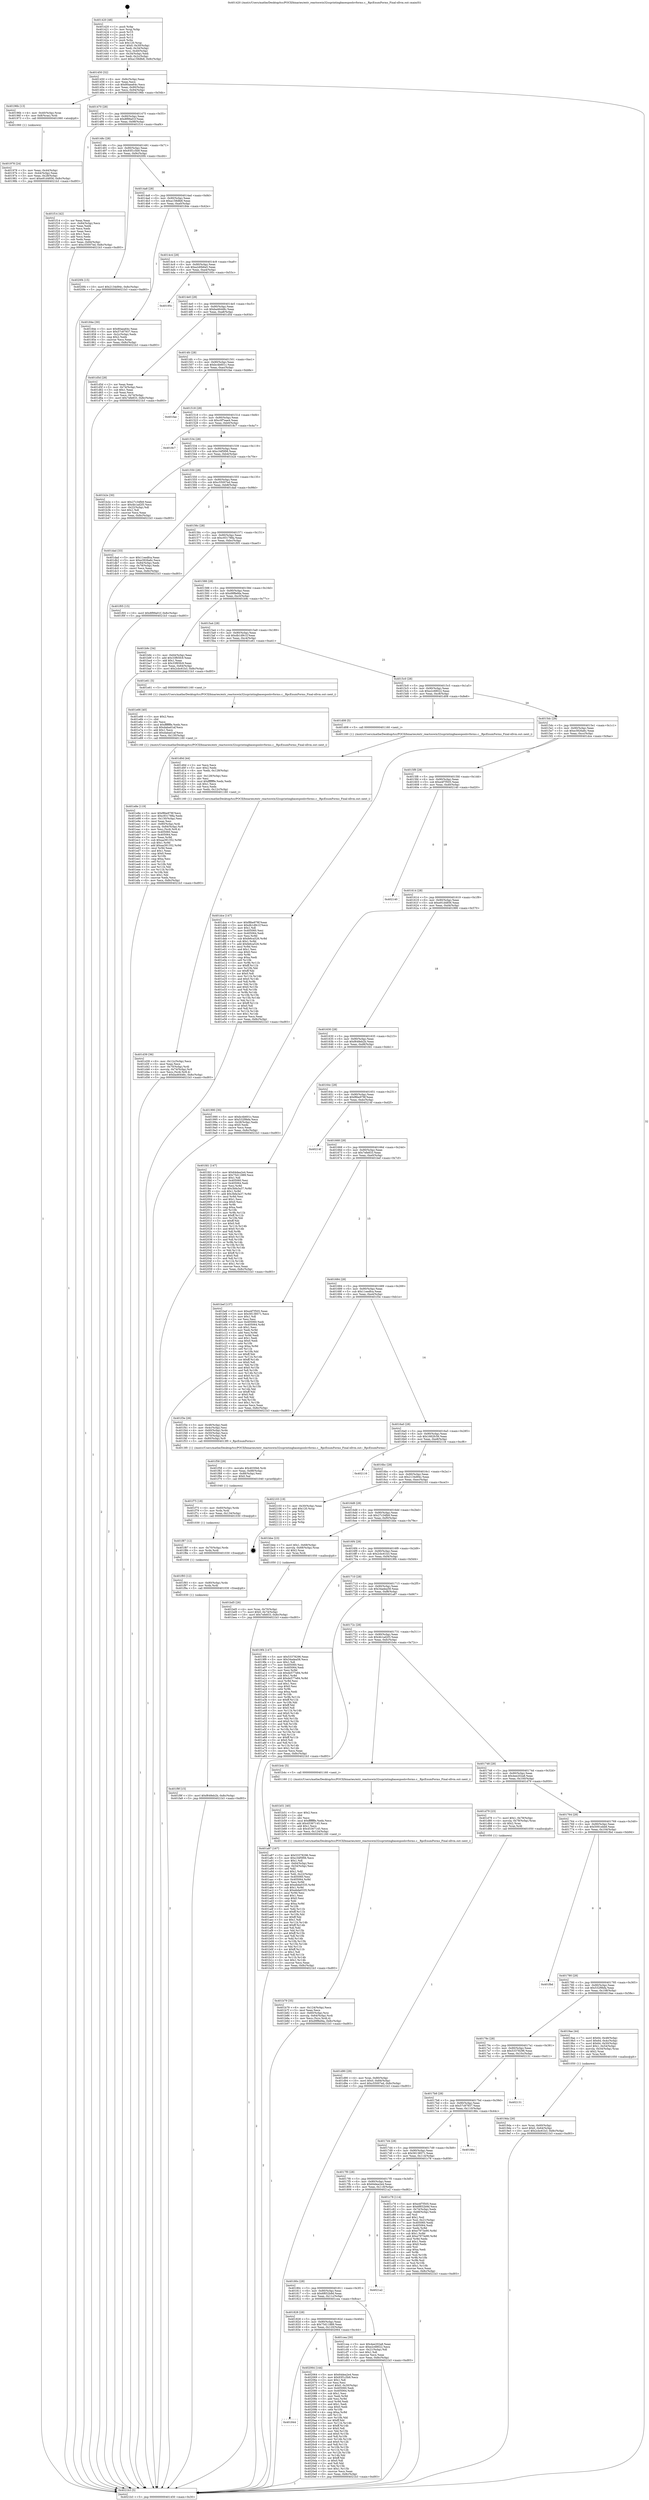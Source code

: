 digraph "0x401420" {
  label = "0x401420 (/mnt/c/Users/mathe/Desktop/tcc/POCII/binaries/extr_reactoswin32ssprintingbasespoolsvforms.c__RpcEnumForms_Final-ollvm.out::main(0))"
  labelloc = "t"
  node[shape=record]

  Entry [label="",width=0.3,height=0.3,shape=circle,fillcolor=black,style=filled]
  "0x401450" [label="{
     0x401450 [32]\l
     | [instrs]\l
     &nbsp;&nbsp;0x401450 \<+6\>: mov -0x8c(%rbp),%eax\l
     &nbsp;&nbsp;0x401456 \<+2\>: mov %eax,%ecx\l
     &nbsp;&nbsp;0x401458 \<+6\>: sub $0x80aea64c,%ecx\l
     &nbsp;&nbsp;0x40145e \<+6\>: mov %eax,-0x90(%rbp)\l
     &nbsp;&nbsp;0x401464 \<+6\>: mov %ecx,-0x94(%rbp)\l
     &nbsp;&nbsp;0x40146a \<+6\>: je 000000000040196b \<main+0x54b\>\l
  }"]
  "0x40196b" [label="{
     0x40196b [13]\l
     | [instrs]\l
     &nbsp;&nbsp;0x40196b \<+4\>: mov -0x40(%rbp),%rax\l
     &nbsp;&nbsp;0x40196f \<+4\>: mov 0x8(%rax),%rdi\l
     &nbsp;&nbsp;0x401973 \<+5\>: call 0000000000401060 \<atoi@plt\>\l
     | [calls]\l
     &nbsp;&nbsp;0x401060 \{1\} (unknown)\l
  }"]
  "0x401470" [label="{
     0x401470 [28]\l
     | [instrs]\l
     &nbsp;&nbsp;0x401470 \<+5\>: jmp 0000000000401475 \<main+0x55\>\l
     &nbsp;&nbsp;0x401475 \<+6\>: mov -0x90(%rbp),%eax\l
     &nbsp;&nbsp;0x40147b \<+5\>: sub $0x8f99a01f,%eax\l
     &nbsp;&nbsp;0x401480 \<+6\>: mov %eax,-0x98(%rbp)\l
     &nbsp;&nbsp;0x401486 \<+6\>: je 0000000000401f14 \<main+0xaf4\>\l
  }"]
  Exit [label="",width=0.3,height=0.3,shape=circle,fillcolor=black,style=filled,peripheries=2]
  "0x401f14" [label="{
     0x401f14 [42]\l
     | [instrs]\l
     &nbsp;&nbsp;0x401f14 \<+2\>: xor %eax,%eax\l
     &nbsp;&nbsp;0x401f16 \<+6\>: mov -0x84(%rbp),%ecx\l
     &nbsp;&nbsp;0x401f1c \<+2\>: mov %eax,%edx\l
     &nbsp;&nbsp;0x401f1e \<+2\>: sub %ecx,%edx\l
     &nbsp;&nbsp;0x401f20 \<+2\>: mov %eax,%ecx\l
     &nbsp;&nbsp;0x401f22 \<+3\>: sub $0x1,%ecx\l
     &nbsp;&nbsp;0x401f25 \<+2\>: add %ecx,%edx\l
     &nbsp;&nbsp;0x401f27 \<+2\>: sub %edx,%eax\l
     &nbsp;&nbsp;0x401f29 \<+6\>: mov %eax,-0x84(%rbp)\l
     &nbsp;&nbsp;0x401f2f \<+10\>: movl $0xc55007ed,-0x8c(%rbp)\l
     &nbsp;&nbsp;0x401f39 \<+5\>: jmp 00000000004021b3 \<main+0xd93\>\l
  }"]
  "0x40148c" [label="{
     0x40148c [28]\l
     | [instrs]\l
     &nbsp;&nbsp;0x40148c \<+5\>: jmp 0000000000401491 \<main+0x71\>\l
     &nbsp;&nbsp;0x401491 \<+6\>: mov -0x90(%rbp),%eax\l
     &nbsp;&nbsp;0x401497 \<+5\>: sub $0x93f1c5b9,%eax\l
     &nbsp;&nbsp;0x40149c \<+6\>: mov %eax,-0x9c(%rbp)\l
     &nbsp;&nbsp;0x4014a2 \<+6\>: je 00000000004020f4 \<main+0xcd4\>\l
  }"]
  "0x401844" [label="{
     0x401844\l
  }", style=dashed]
  "0x4020f4" [label="{
     0x4020f4 [15]\l
     | [instrs]\l
     &nbsp;&nbsp;0x4020f4 \<+10\>: movl $0x2134d94c,-0x8c(%rbp)\l
     &nbsp;&nbsp;0x4020fe \<+5\>: jmp 00000000004021b3 \<main+0xd93\>\l
  }"]
  "0x4014a8" [label="{
     0x4014a8 [28]\l
     | [instrs]\l
     &nbsp;&nbsp;0x4014a8 \<+5\>: jmp 00000000004014ad \<main+0x8d\>\l
     &nbsp;&nbsp;0x4014ad \<+6\>: mov -0x90(%rbp),%eax\l
     &nbsp;&nbsp;0x4014b3 \<+5\>: sub $0xa158dfe8,%eax\l
     &nbsp;&nbsp;0x4014b8 \<+6\>: mov %eax,-0xa0(%rbp)\l
     &nbsp;&nbsp;0x4014be \<+6\>: je 000000000040184e \<main+0x42e\>\l
  }"]
  "0x402064" [label="{
     0x402064 [144]\l
     | [instrs]\l
     &nbsp;&nbsp;0x402064 \<+5\>: mov $0x64dea2e4,%eax\l
     &nbsp;&nbsp;0x402069 \<+5\>: mov $0x93f1c5b9,%ecx\l
     &nbsp;&nbsp;0x40206e \<+2\>: mov $0x1,%dl\l
     &nbsp;&nbsp;0x402070 \<+2\>: xor %esi,%esi\l
     &nbsp;&nbsp;0x402072 \<+7\>: movl $0x0,-0x30(%rbp)\l
     &nbsp;&nbsp;0x402079 \<+7\>: mov 0x405060,%edi\l
     &nbsp;&nbsp;0x402080 \<+8\>: mov 0x405064,%r8d\l
     &nbsp;&nbsp;0x402088 \<+3\>: sub $0x1,%esi\l
     &nbsp;&nbsp;0x40208b \<+3\>: mov %edi,%r9d\l
     &nbsp;&nbsp;0x40208e \<+3\>: add %esi,%r9d\l
     &nbsp;&nbsp;0x402091 \<+4\>: imul %r9d,%edi\l
     &nbsp;&nbsp;0x402095 \<+3\>: and $0x1,%edi\l
     &nbsp;&nbsp;0x402098 \<+3\>: cmp $0x0,%edi\l
     &nbsp;&nbsp;0x40209b \<+4\>: sete %r10b\l
     &nbsp;&nbsp;0x40209f \<+4\>: cmp $0xa,%r8d\l
     &nbsp;&nbsp;0x4020a3 \<+4\>: setl %r11b\l
     &nbsp;&nbsp;0x4020a7 \<+3\>: mov %r10b,%bl\l
     &nbsp;&nbsp;0x4020aa \<+3\>: xor $0xff,%bl\l
     &nbsp;&nbsp;0x4020ad \<+3\>: mov %r11b,%r14b\l
     &nbsp;&nbsp;0x4020b0 \<+4\>: xor $0xff,%r14b\l
     &nbsp;&nbsp;0x4020b4 \<+3\>: xor $0x0,%dl\l
     &nbsp;&nbsp;0x4020b7 \<+3\>: mov %bl,%r15b\l
     &nbsp;&nbsp;0x4020ba \<+4\>: and $0x0,%r15b\l
     &nbsp;&nbsp;0x4020be \<+3\>: and %dl,%r10b\l
     &nbsp;&nbsp;0x4020c1 \<+3\>: mov %r14b,%r12b\l
     &nbsp;&nbsp;0x4020c4 \<+4\>: and $0x0,%r12b\l
     &nbsp;&nbsp;0x4020c8 \<+3\>: and %dl,%r11b\l
     &nbsp;&nbsp;0x4020cb \<+3\>: or %r10b,%r15b\l
     &nbsp;&nbsp;0x4020ce \<+3\>: or %r11b,%r12b\l
     &nbsp;&nbsp;0x4020d1 \<+3\>: xor %r12b,%r15b\l
     &nbsp;&nbsp;0x4020d4 \<+3\>: or %r14b,%bl\l
     &nbsp;&nbsp;0x4020d7 \<+3\>: xor $0xff,%bl\l
     &nbsp;&nbsp;0x4020da \<+3\>: or $0x0,%dl\l
     &nbsp;&nbsp;0x4020dd \<+2\>: and %dl,%bl\l
     &nbsp;&nbsp;0x4020df \<+3\>: or %bl,%r15b\l
     &nbsp;&nbsp;0x4020e2 \<+4\>: test $0x1,%r15b\l
     &nbsp;&nbsp;0x4020e6 \<+3\>: cmovne %ecx,%eax\l
     &nbsp;&nbsp;0x4020e9 \<+6\>: mov %eax,-0x8c(%rbp)\l
     &nbsp;&nbsp;0x4020ef \<+5\>: jmp 00000000004021b3 \<main+0xd93\>\l
  }"]
  "0x40184e" [label="{
     0x40184e [30]\l
     | [instrs]\l
     &nbsp;&nbsp;0x40184e \<+5\>: mov $0x80aea64c,%eax\l
     &nbsp;&nbsp;0x401853 \<+5\>: mov $0x57c87937,%ecx\l
     &nbsp;&nbsp;0x401858 \<+3\>: mov -0x2c(%rbp),%edx\l
     &nbsp;&nbsp;0x40185b \<+3\>: cmp $0x2,%edx\l
     &nbsp;&nbsp;0x40185e \<+3\>: cmovne %ecx,%eax\l
     &nbsp;&nbsp;0x401861 \<+6\>: mov %eax,-0x8c(%rbp)\l
     &nbsp;&nbsp;0x401867 \<+5\>: jmp 00000000004021b3 \<main+0xd93\>\l
  }"]
  "0x4014c4" [label="{
     0x4014c4 [28]\l
     | [instrs]\l
     &nbsp;&nbsp;0x4014c4 \<+5\>: jmp 00000000004014c9 \<main+0xa9\>\l
     &nbsp;&nbsp;0x4014c9 \<+6\>: mov -0x90(%rbp),%eax\l
     &nbsp;&nbsp;0x4014cf \<+5\>: sub $0xa2d0b6a5,%eax\l
     &nbsp;&nbsp;0x4014d4 \<+6\>: mov %eax,-0xa4(%rbp)\l
     &nbsp;&nbsp;0x4014da \<+6\>: je 000000000040195c \<main+0x53c\>\l
  }"]
  "0x4021b3" [label="{
     0x4021b3 [5]\l
     | [instrs]\l
     &nbsp;&nbsp;0x4021b3 \<+5\>: jmp 0000000000401450 \<main+0x30\>\l
  }"]
  "0x401420" [label="{
     0x401420 [48]\l
     | [instrs]\l
     &nbsp;&nbsp;0x401420 \<+1\>: push %rbp\l
     &nbsp;&nbsp;0x401421 \<+3\>: mov %rsp,%rbp\l
     &nbsp;&nbsp;0x401424 \<+2\>: push %r15\l
     &nbsp;&nbsp;0x401426 \<+2\>: push %r14\l
     &nbsp;&nbsp;0x401428 \<+2\>: push %r12\l
     &nbsp;&nbsp;0x40142a \<+1\>: push %rbx\l
     &nbsp;&nbsp;0x40142b \<+7\>: sub $0x120,%rsp\l
     &nbsp;&nbsp;0x401432 \<+7\>: movl $0x0,-0x30(%rbp)\l
     &nbsp;&nbsp;0x401439 \<+3\>: mov %edi,-0x34(%rbp)\l
     &nbsp;&nbsp;0x40143c \<+4\>: mov %rsi,-0x40(%rbp)\l
     &nbsp;&nbsp;0x401440 \<+3\>: mov -0x34(%rbp),%edi\l
     &nbsp;&nbsp;0x401443 \<+3\>: mov %edi,-0x2c(%rbp)\l
     &nbsp;&nbsp;0x401446 \<+10\>: movl $0xa158dfe8,-0x8c(%rbp)\l
  }"]
  "0x401978" [label="{
     0x401978 [24]\l
     | [instrs]\l
     &nbsp;&nbsp;0x401978 \<+3\>: mov %eax,-0x44(%rbp)\l
     &nbsp;&nbsp;0x40197b \<+3\>: mov -0x44(%rbp),%eax\l
     &nbsp;&nbsp;0x40197e \<+3\>: mov %eax,-0x28(%rbp)\l
     &nbsp;&nbsp;0x401981 \<+10\>: movl $0xe91d4856,-0x8c(%rbp)\l
     &nbsp;&nbsp;0x40198b \<+5\>: jmp 00000000004021b3 \<main+0xd93\>\l
  }"]
  "0x401f9f" [label="{
     0x401f9f [15]\l
     | [instrs]\l
     &nbsp;&nbsp;0x401f9f \<+10\>: movl $0xf648eb2b,-0x8c(%rbp)\l
     &nbsp;&nbsp;0x401fa9 \<+5\>: jmp 00000000004021b3 \<main+0xd93\>\l
  }"]
  "0x40195c" [label="{
     0x40195c\l
  }", style=dashed]
  "0x4014e0" [label="{
     0x4014e0 [28]\l
     | [instrs]\l
     &nbsp;&nbsp;0x4014e0 \<+5\>: jmp 00000000004014e5 \<main+0xc5\>\l
     &nbsp;&nbsp;0x4014e5 \<+6\>: mov -0x90(%rbp),%eax\l
     &nbsp;&nbsp;0x4014eb \<+5\>: sub $0xba46448c,%eax\l
     &nbsp;&nbsp;0x4014f0 \<+6\>: mov %eax,-0xa8(%rbp)\l
     &nbsp;&nbsp;0x4014f6 \<+6\>: je 0000000000401d5d \<main+0x93d\>\l
  }"]
  "0x401f93" [label="{
     0x401f93 [12]\l
     | [instrs]\l
     &nbsp;&nbsp;0x401f93 \<+4\>: mov -0x80(%rbp),%rdx\l
     &nbsp;&nbsp;0x401f97 \<+3\>: mov %rdx,%rdi\l
     &nbsp;&nbsp;0x401f9a \<+5\>: call 0000000000401030 \<free@plt\>\l
     | [calls]\l
     &nbsp;&nbsp;0x401030 \{1\} (unknown)\l
  }"]
  "0x401d5d" [label="{
     0x401d5d [28]\l
     | [instrs]\l
     &nbsp;&nbsp;0x401d5d \<+2\>: xor %eax,%eax\l
     &nbsp;&nbsp;0x401d5f \<+3\>: mov -0x74(%rbp),%ecx\l
     &nbsp;&nbsp;0x401d62 \<+3\>: sub $0x1,%eax\l
     &nbsp;&nbsp;0x401d65 \<+2\>: sub %eax,%ecx\l
     &nbsp;&nbsp;0x401d67 \<+3\>: mov %ecx,-0x74(%rbp)\l
     &nbsp;&nbsp;0x401d6a \<+10\>: movl $0x7efe833,-0x8c(%rbp)\l
     &nbsp;&nbsp;0x401d74 \<+5\>: jmp 00000000004021b3 \<main+0xd93\>\l
  }"]
  "0x4014fc" [label="{
     0x4014fc [28]\l
     | [instrs]\l
     &nbsp;&nbsp;0x4014fc \<+5\>: jmp 0000000000401501 \<main+0xe1\>\l
     &nbsp;&nbsp;0x401501 \<+6\>: mov -0x90(%rbp),%eax\l
     &nbsp;&nbsp;0x401507 \<+5\>: sub $0xbc4b601c,%eax\l
     &nbsp;&nbsp;0x40150c \<+6\>: mov %eax,-0xac(%rbp)\l
     &nbsp;&nbsp;0x401512 \<+6\>: je 0000000000401fae \<main+0xb8e\>\l
  }"]
  "0x401f87" [label="{
     0x401f87 [12]\l
     | [instrs]\l
     &nbsp;&nbsp;0x401f87 \<+4\>: mov -0x70(%rbp),%rdx\l
     &nbsp;&nbsp;0x401f8b \<+3\>: mov %rdx,%rdi\l
     &nbsp;&nbsp;0x401f8e \<+5\>: call 0000000000401030 \<free@plt\>\l
     | [calls]\l
     &nbsp;&nbsp;0x401030 \{1\} (unknown)\l
  }"]
  "0x401fae" [label="{
     0x401fae\l
  }", style=dashed]
  "0x401518" [label="{
     0x401518 [28]\l
     | [instrs]\l
     &nbsp;&nbsp;0x401518 \<+5\>: jmp 000000000040151d \<main+0xfd\>\l
     &nbsp;&nbsp;0x40151d \<+6\>: mov -0x90(%rbp),%eax\l
     &nbsp;&nbsp;0x401523 \<+5\>: sub $0xc0f7eae4,%eax\l
     &nbsp;&nbsp;0x401528 \<+6\>: mov %eax,-0xb0(%rbp)\l
     &nbsp;&nbsp;0x40152e \<+6\>: je 00000000004018c7 \<main+0x4a7\>\l
  }"]
  "0x401f75" [label="{
     0x401f75 [18]\l
     | [instrs]\l
     &nbsp;&nbsp;0x401f75 \<+4\>: mov -0x60(%rbp),%rdx\l
     &nbsp;&nbsp;0x401f79 \<+3\>: mov %rdx,%rdi\l
     &nbsp;&nbsp;0x401f7c \<+6\>: mov %eax,-0x134(%rbp)\l
     &nbsp;&nbsp;0x401f82 \<+5\>: call 0000000000401030 \<free@plt\>\l
     | [calls]\l
     &nbsp;&nbsp;0x401030 \{1\} (unknown)\l
  }"]
  "0x4018c7" [label="{
     0x4018c7\l
  }", style=dashed]
  "0x401534" [label="{
     0x401534 [28]\l
     | [instrs]\l
     &nbsp;&nbsp;0x401534 \<+5\>: jmp 0000000000401539 \<main+0x119\>\l
     &nbsp;&nbsp;0x401539 \<+6\>: mov -0x90(%rbp),%eax\l
     &nbsp;&nbsp;0x40153f \<+5\>: sub $0xc34f5f06,%eax\l
     &nbsp;&nbsp;0x401544 \<+6\>: mov %eax,-0xb4(%rbp)\l
     &nbsp;&nbsp;0x40154a \<+6\>: je 0000000000401b2e \<main+0x70e\>\l
  }"]
  "0x401f58" [label="{
     0x401f58 [29]\l
     | [instrs]\l
     &nbsp;&nbsp;0x401f58 \<+10\>: movabs $0x4030b6,%rdi\l
     &nbsp;&nbsp;0x401f62 \<+6\>: mov %eax,-0x88(%rbp)\l
     &nbsp;&nbsp;0x401f68 \<+6\>: mov -0x88(%rbp),%esi\l
     &nbsp;&nbsp;0x401f6e \<+2\>: mov $0x0,%al\l
     &nbsp;&nbsp;0x401f70 \<+5\>: call 0000000000401040 \<printf@plt\>\l
     | [calls]\l
     &nbsp;&nbsp;0x401040 \{1\} (unknown)\l
  }"]
  "0x401b2e" [label="{
     0x401b2e [30]\l
     | [instrs]\l
     &nbsp;&nbsp;0x401b2e \<+5\>: mov $0x27c34fb9,%eax\l
     &nbsp;&nbsp;0x401b33 \<+5\>: mov $0x4b1ad2f3,%ecx\l
     &nbsp;&nbsp;0x401b38 \<+3\>: mov -0x22(%rbp),%dl\l
     &nbsp;&nbsp;0x401b3b \<+3\>: test $0x1,%dl\l
     &nbsp;&nbsp;0x401b3e \<+3\>: cmovne %ecx,%eax\l
     &nbsp;&nbsp;0x401b41 \<+6\>: mov %eax,-0x8c(%rbp)\l
     &nbsp;&nbsp;0x401b47 \<+5\>: jmp 00000000004021b3 \<main+0xd93\>\l
  }"]
  "0x401550" [label="{
     0x401550 [28]\l
     | [instrs]\l
     &nbsp;&nbsp;0x401550 \<+5\>: jmp 0000000000401555 \<main+0x135\>\l
     &nbsp;&nbsp;0x401555 \<+6\>: mov -0x90(%rbp),%eax\l
     &nbsp;&nbsp;0x40155b \<+5\>: sub $0xc55007ed,%eax\l
     &nbsp;&nbsp;0x401560 \<+6\>: mov %eax,-0xb8(%rbp)\l
     &nbsp;&nbsp;0x401566 \<+6\>: je 0000000000401dad \<main+0x98d\>\l
  }"]
  "0x401e8e" [label="{
     0x401e8e [119]\l
     | [instrs]\l
     &nbsp;&nbsp;0x401e8e \<+5\>: mov $0xf8be978f,%ecx\l
     &nbsp;&nbsp;0x401e93 \<+5\>: mov $0xc931788a,%edx\l
     &nbsp;&nbsp;0x401e98 \<+6\>: mov -0x130(%rbp),%esi\l
     &nbsp;&nbsp;0x401e9e \<+3\>: imul %eax,%esi\l
     &nbsp;&nbsp;0x401ea1 \<+4\>: mov -0x80(%rbp),%rdi\l
     &nbsp;&nbsp;0x401ea5 \<+7\>: movslq -0x84(%rbp),%r8\l
     &nbsp;&nbsp;0x401eac \<+4\>: mov %esi,(%rdi,%r8,4)\l
     &nbsp;&nbsp;0x401eb0 \<+7\>: mov 0x405060,%eax\l
     &nbsp;&nbsp;0x401eb7 \<+7\>: mov 0x405064,%esi\l
     &nbsp;&nbsp;0x401ebe \<+3\>: mov %eax,%r9d\l
     &nbsp;&nbsp;0x401ec1 \<+7\>: sub $0xaa391352,%r9d\l
     &nbsp;&nbsp;0x401ec8 \<+4\>: sub $0x1,%r9d\l
     &nbsp;&nbsp;0x401ecc \<+7\>: add $0xaa391352,%r9d\l
     &nbsp;&nbsp;0x401ed3 \<+4\>: imul %r9d,%eax\l
     &nbsp;&nbsp;0x401ed7 \<+3\>: and $0x1,%eax\l
     &nbsp;&nbsp;0x401eda \<+3\>: cmp $0x0,%eax\l
     &nbsp;&nbsp;0x401edd \<+4\>: sete %r10b\l
     &nbsp;&nbsp;0x401ee1 \<+3\>: cmp $0xa,%esi\l
     &nbsp;&nbsp;0x401ee4 \<+4\>: setl %r11b\l
     &nbsp;&nbsp;0x401ee8 \<+3\>: mov %r10b,%bl\l
     &nbsp;&nbsp;0x401eeb \<+3\>: and %r11b,%bl\l
     &nbsp;&nbsp;0x401eee \<+3\>: xor %r11b,%r10b\l
     &nbsp;&nbsp;0x401ef1 \<+3\>: or %r10b,%bl\l
     &nbsp;&nbsp;0x401ef4 \<+3\>: test $0x1,%bl\l
     &nbsp;&nbsp;0x401ef7 \<+3\>: cmovne %edx,%ecx\l
     &nbsp;&nbsp;0x401efa \<+6\>: mov %ecx,-0x8c(%rbp)\l
     &nbsp;&nbsp;0x401f00 \<+5\>: jmp 00000000004021b3 \<main+0xd93\>\l
  }"]
  "0x401dad" [label="{
     0x401dad [33]\l
     | [instrs]\l
     &nbsp;&nbsp;0x401dad \<+5\>: mov $0x11eedfca,%eax\l
     &nbsp;&nbsp;0x401db2 \<+5\>: mov $0xe3926a6c,%ecx\l
     &nbsp;&nbsp;0x401db7 \<+6\>: mov -0x84(%rbp),%edx\l
     &nbsp;&nbsp;0x401dbd \<+3\>: cmp -0x78(%rbp),%edx\l
     &nbsp;&nbsp;0x401dc0 \<+3\>: cmovl %ecx,%eax\l
     &nbsp;&nbsp;0x401dc3 \<+6\>: mov %eax,-0x8c(%rbp)\l
     &nbsp;&nbsp;0x401dc9 \<+5\>: jmp 00000000004021b3 \<main+0xd93\>\l
  }"]
  "0x40156c" [label="{
     0x40156c [28]\l
     | [instrs]\l
     &nbsp;&nbsp;0x40156c \<+5\>: jmp 0000000000401571 \<main+0x151\>\l
     &nbsp;&nbsp;0x401571 \<+6\>: mov -0x90(%rbp),%eax\l
     &nbsp;&nbsp;0x401577 \<+5\>: sub $0xc931788a,%eax\l
     &nbsp;&nbsp;0x40157c \<+6\>: mov %eax,-0xbc(%rbp)\l
     &nbsp;&nbsp;0x401582 \<+6\>: je 0000000000401f05 \<main+0xae5\>\l
  }"]
  "0x401e66" [label="{
     0x401e66 [40]\l
     | [instrs]\l
     &nbsp;&nbsp;0x401e66 \<+5\>: mov $0x2,%ecx\l
     &nbsp;&nbsp;0x401e6b \<+1\>: cltd\l
     &nbsp;&nbsp;0x401e6c \<+2\>: idiv %ecx\l
     &nbsp;&nbsp;0x401e6e \<+6\>: imul $0xfffffffe,%edx,%ecx\l
     &nbsp;&nbsp;0x401e74 \<+6\>: sub $0xdabad1af,%ecx\l
     &nbsp;&nbsp;0x401e7a \<+3\>: add $0x1,%ecx\l
     &nbsp;&nbsp;0x401e7d \<+6\>: add $0xdabad1af,%ecx\l
     &nbsp;&nbsp;0x401e83 \<+6\>: mov %ecx,-0x130(%rbp)\l
     &nbsp;&nbsp;0x401e89 \<+5\>: call 0000000000401160 \<next_i\>\l
     | [calls]\l
     &nbsp;&nbsp;0x401160 \{1\} (/mnt/c/Users/mathe/Desktop/tcc/POCII/binaries/extr_reactoswin32ssprintingbasespoolsvforms.c__RpcEnumForms_Final-ollvm.out::next_i)\l
  }"]
  "0x401f05" [label="{
     0x401f05 [15]\l
     | [instrs]\l
     &nbsp;&nbsp;0x401f05 \<+10\>: movl $0x8f99a01f,-0x8c(%rbp)\l
     &nbsp;&nbsp;0x401f0f \<+5\>: jmp 00000000004021b3 \<main+0xd93\>\l
  }"]
  "0x401588" [label="{
     0x401588 [28]\l
     | [instrs]\l
     &nbsp;&nbsp;0x401588 \<+5\>: jmp 000000000040158d \<main+0x16d\>\l
     &nbsp;&nbsp;0x40158d \<+6\>: mov -0x90(%rbp),%eax\l
     &nbsp;&nbsp;0x401593 \<+5\>: sub $0xd9f8efda,%eax\l
     &nbsp;&nbsp;0x401598 \<+6\>: mov %eax,-0xc0(%rbp)\l
     &nbsp;&nbsp;0x40159e \<+6\>: je 0000000000401b9c \<main+0x77c\>\l
  }"]
  "0x401d90" [label="{
     0x401d90 [29]\l
     | [instrs]\l
     &nbsp;&nbsp;0x401d90 \<+4\>: mov %rax,-0x80(%rbp)\l
     &nbsp;&nbsp;0x401d94 \<+10\>: movl $0x0,-0x84(%rbp)\l
     &nbsp;&nbsp;0x401d9e \<+10\>: movl $0xc55007ed,-0x8c(%rbp)\l
     &nbsp;&nbsp;0x401da8 \<+5\>: jmp 00000000004021b3 \<main+0xd93\>\l
  }"]
  "0x401b9c" [label="{
     0x401b9c [34]\l
     | [instrs]\l
     &nbsp;&nbsp;0x401b9c \<+3\>: mov -0x64(%rbp),%eax\l
     &nbsp;&nbsp;0x401b9f \<+5\>: add $0x33f65fc9,%eax\l
     &nbsp;&nbsp;0x401ba4 \<+3\>: add $0x1,%eax\l
     &nbsp;&nbsp;0x401ba7 \<+5\>: sub $0x33f65fc9,%eax\l
     &nbsp;&nbsp;0x401bac \<+3\>: mov %eax,-0x64(%rbp)\l
     &nbsp;&nbsp;0x401baf \<+10\>: movl $0x2cbc61b3,-0x8c(%rbp)\l
     &nbsp;&nbsp;0x401bb9 \<+5\>: jmp 00000000004021b3 \<main+0xd93\>\l
  }"]
  "0x4015a4" [label="{
     0x4015a4 [28]\l
     | [instrs]\l
     &nbsp;&nbsp;0x4015a4 \<+5\>: jmp 00000000004015a9 \<main+0x189\>\l
     &nbsp;&nbsp;0x4015a9 \<+6\>: mov -0x90(%rbp),%eax\l
     &nbsp;&nbsp;0x4015af \<+5\>: sub $0xdb1d9c1f,%eax\l
     &nbsp;&nbsp;0x4015b4 \<+6\>: mov %eax,-0xc4(%rbp)\l
     &nbsp;&nbsp;0x4015ba \<+6\>: je 0000000000401e61 \<main+0xa41\>\l
  }"]
  "0x401d39" [label="{
     0x401d39 [36]\l
     | [instrs]\l
     &nbsp;&nbsp;0x401d39 \<+6\>: mov -0x12c(%rbp),%ecx\l
     &nbsp;&nbsp;0x401d3f \<+3\>: imul %eax,%ecx\l
     &nbsp;&nbsp;0x401d42 \<+4\>: mov -0x70(%rbp),%rdi\l
     &nbsp;&nbsp;0x401d46 \<+4\>: movslq -0x74(%rbp),%r8\l
     &nbsp;&nbsp;0x401d4a \<+4\>: mov %ecx,(%rdi,%r8,4)\l
     &nbsp;&nbsp;0x401d4e \<+10\>: movl $0xba46448c,-0x8c(%rbp)\l
     &nbsp;&nbsp;0x401d58 \<+5\>: jmp 00000000004021b3 \<main+0xd93\>\l
  }"]
  "0x401e61" [label="{
     0x401e61 [5]\l
     | [instrs]\l
     &nbsp;&nbsp;0x401e61 \<+5\>: call 0000000000401160 \<next_i\>\l
     | [calls]\l
     &nbsp;&nbsp;0x401160 \{1\} (/mnt/c/Users/mathe/Desktop/tcc/POCII/binaries/extr_reactoswin32ssprintingbasespoolsvforms.c__RpcEnumForms_Final-ollvm.out::next_i)\l
  }"]
  "0x4015c0" [label="{
     0x4015c0 [28]\l
     | [instrs]\l
     &nbsp;&nbsp;0x4015c0 \<+5\>: jmp 00000000004015c5 \<main+0x1a5\>\l
     &nbsp;&nbsp;0x4015c5 \<+6\>: mov -0x90(%rbp),%eax\l
     &nbsp;&nbsp;0x4015cb \<+5\>: sub $0xe2c68022,%eax\l
     &nbsp;&nbsp;0x4015d0 \<+6\>: mov %eax,-0xc8(%rbp)\l
     &nbsp;&nbsp;0x4015d6 \<+6\>: je 0000000000401d08 \<main+0x8e8\>\l
  }"]
  "0x401d0d" [label="{
     0x401d0d [44]\l
     | [instrs]\l
     &nbsp;&nbsp;0x401d0d \<+2\>: xor %ecx,%ecx\l
     &nbsp;&nbsp;0x401d0f \<+5\>: mov $0x2,%edx\l
     &nbsp;&nbsp;0x401d14 \<+6\>: mov %edx,-0x128(%rbp)\l
     &nbsp;&nbsp;0x401d1a \<+1\>: cltd\l
     &nbsp;&nbsp;0x401d1b \<+6\>: mov -0x128(%rbp),%esi\l
     &nbsp;&nbsp;0x401d21 \<+2\>: idiv %esi\l
     &nbsp;&nbsp;0x401d23 \<+6\>: imul $0xfffffffe,%edx,%edx\l
     &nbsp;&nbsp;0x401d29 \<+3\>: sub $0x1,%ecx\l
     &nbsp;&nbsp;0x401d2c \<+2\>: sub %ecx,%edx\l
     &nbsp;&nbsp;0x401d2e \<+6\>: mov %edx,-0x12c(%rbp)\l
     &nbsp;&nbsp;0x401d34 \<+5\>: call 0000000000401160 \<next_i\>\l
     | [calls]\l
     &nbsp;&nbsp;0x401160 \{1\} (/mnt/c/Users/mathe/Desktop/tcc/POCII/binaries/extr_reactoswin32ssprintingbasespoolsvforms.c__RpcEnumForms_Final-ollvm.out::next_i)\l
  }"]
  "0x401d08" [label="{
     0x401d08 [5]\l
     | [instrs]\l
     &nbsp;&nbsp;0x401d08 \<+5\>: call 0000000000401160 \<next_i\>\l
     | [calls]\l
     &nbsp;&nbsp;0x401160 \{1\} (/mnt/c/Users/mathe/Desktop/tcc/POCII/binaries/extr_reactoswin32ssprintingbasespoolsvforms.c__RpcEnumForms_Final-ollvm.out::next_i)\l
  }"]
  "0x4015dc" [label="{
     0x4015dc [28]\l
     | [instrs]\l
     &nbsp;&nbsp;0x4015dc \<+5\>: jmp 00000000004015e1 \<main+0x1c1\>\l
     &nbsp;&nbsp;0x4015e1 \<+6\>: mov -0x90(%rbp),%eax\l
     &nbsp;&nbsp;0x4015e7 \<+5\>: sub $0xe3926a6c,%eax\l
     &nbsp;&nbsp;0x4015ec \<+6\>: mov %eax,-0xcc(%rbp)\l
     &nbsp;&nbsp;0x4015f2 \<+6\>: je 0000000000401dce \<main+0x9ae\>\l
  }"]
  "0x401828" [label="{
     0x401828 [28]\l
     | [instrs]\l
     &nbsp;&nbsp;0x401828 \<+5\>: jmp 000000000040182d \<main+0x40d\>\l
     &nbsp;&nbsp;0x40182d \<+6\>: mov -0x90(%rbp),%eax\l
     &nbsp;&nbsp;0x401833 \<+5\>: sub $0x75d11889,%eax\l
     &nbsp;&nbsp;0x401838 \<+6\>: mov %eax,-0x120(%rbp)\l
     &nbsp;&nbsp;0x40183e \<+6\>: je 0000000000402064 \<main+0xc44\>\l
  }"]
  "0x401dce" [label="{
     0x401dce [147]\l
     | [instrs]\l
     &nbsp;&nbsp;0x401dce \<+5\>: mov $0xf8be978f,%eax\l
     &nbsp;&nbsp;0x401dd3 \<+5\>: mov $0xdb1d9c1f,%ecx\l
     &nbsp;&nbsp;0x401dd8 \<+2\>: mov $0x1,%dl\l
     &nbsp;&nbsp;0x401dda \<+7\>: mov 0x405060,%esi\l
     &nbsp;&nbsp;0x401de1 \<+7\>: mov 0x405064,%edi\l
     &nbsp;&nbsp;0x401de8 \<+3\>: mov %esi,%r8d\l
     &nbsp;&nbsp;0x401deb \<+7\>: sub $0xfe6ca526,%r8d\l
     &nbsp;&nbsp;0x401df2 \<+4\>: sub $0x1,%r8d\l
     &nbsp;&nbsp;0x401df6 \<+7\>: add $0xfe6ca526,%r8d\l
     &nbsp;&nbsp;0x401dfd \<+4\>: imul %r8d,%esi\l
     &nbsp;&nbsp;0x401e01 \<+3\>: and $0x1,%esi\l
     &nbsp;&nbsp;0x401e04 \<+3\>: cmp $0x0,%esi\l
     &nbsp;&nbsp;0x401e07 \<+4\>: sete %r9b\l
     &nbsp;&nbsp;0x401e0b \<+3\>: cmp $0xa,%edi\l
     &nbsp;&nbsp;0x401e0e \<+4\>: setl %r10b\l
     &nbsp;&nbsp;0x401e12 \<+3\>: mov %r9b,%r11b\l
     &nbsp;&nbsp;0x401e15 \<+4\>: xor $0xff,%r11b\l
     &nbsp;&nbsp;0x401e19 \<+3\>: mov %r10b,%bl\l
     &nbsp;&nbsp;0x401e1c \<+3\>: xor $0xff,%bl\l
     &nbsp;&nbsp;0x401e1f \<+3\>: xor $0x0,%dl\l
     &nbsp;&nbsp;0x401e22 \<+3\>: mov %r11b,%r14b\l
     &nbsp;&nbsp;0x401e25 \<+4\>: and $0x0,%r14b\l
     &nbsp;&nbsp;0x401e29 \<+3\>: and %dl,%r9b\l
     &nbsp;&nbsp;0x401e2c \<+3\>: mov %bl,%r15b\l
     &nbsp;&nbsp;0x401e2f \<+4\>: and $0x0,%r15b\l
     &nbsp;&nbsp;0x401e33 \<+3\>: and %dl,%r10b\l
     &nbsp;&nbsp;0x401e36 \<+3\>: or %r9b,%r14b\l
     &nbsp;&nbsp;0x401e39 \<+3\>: or %r10b,%r15b\l
     &nbsp;&nbsp;0x401e3c \<+3\>: xor %r15b,%r14b\l
     &nbsp;&nbsp;0x401e3f \<+3\>: or %bl,%r11b\l
     &nbsp;&nbsp;0x401e42 \<+4\>: xor $0xff,%r11b\l
     &nbsp;&nbsp;0x401e46 \<+3\>: or $0x0,%dl\l
     &nbsp;&nbsp;0x401e49 \<+3\>: and %dl,%r11b\l
     &nbsp;&nbsp;0x401e4c \<+3\>: or %r11b,%r14b\l
     &nbsp;&nbsp;0x401e4f \<+4\>: test $0x1,%r14b\l
     &nbsp;&nbsp;0x401e53 \<+3\>: cmovne %ecx,%eax\l
     &nbsp;&nbsp;0x401e56 \<+6\>: mov %eax,-0x8c(%rbp)\l
     &nbsp;&nbsp;0x401e5c \<+5\>: jmp 00000000004021b3 \<main+0xd93\>\l
  }"]
  "0x4015f8" [label="{
     0x4015f8 [28]\l
     | [instrs]\l
     &nbsp;&nbsp;0x4015f8 \<+5\>: jmp 00000000004015fd \<main+0x1dd\>\l
     &nbsp;&nbsp;0x4015fd \<+6\>: mov -0x90(%rbp),%eax\l
     &nbsp;&nbsp;0x401603 \<+5\>: sub $0xe4f7f505,%eax\l
     &nbsp;&nbsp;0x401608 \<+6\>: mov %eax,-0xd0(%rbp)\l
     &nbsp;&nbsp;0x40160e \<+6\>: je 0000000000402140 \<main+0xd20\>\l
  }"]
  "0x401cea" [label="{
     0x401cea [30]\l
     | [instrs]\l
     &nbsp;&nbsp;0x401cea \<+5\>: mov $0x4ee202a8,%eax\l
     &nbsp;&nbsp;0x401cef \<+5\>: mov $0xe2c68022,%ecx\l
     &nbsp;&nbsp;0x401cf4 \<+3\>: mov -0x21(%rbp),%dl\l
     &nbsp;&nbsp;0x401cf7 \<+3\>: test $0x1,%dl\l
     &nbsp;&nbsp;0x401cfa \<+3\>: cmovne %ecx,%eax\l
     &nbsp;&nbsp;0x401cfd \<+6\>: mov %eax,-0x8c(%rbp)\l
     &nbsp;&nbsp;0x401d03 \<+5\>: jmp 00000000004021b3 \<main+0xd93\>\l
  }"]
  "0x402140" [label="{
     0x402140\l
  }", style=dashed]
  "0x401614" [label="{
     0x401614 [28]\l
     | [instrs]\l
     &nbsp;&nbsp;0x401614 \<+5\>: jmp 0000000000401619 \<main+0x1f9\>\l
     &nbsp;&nbsp;0x401619 \<+6\>: mov -0x90(%rbp),%eax\l
     &nbsp;&nbsp;0x40161f \<+5\>: sub $0xe91d4856,%eax\l
     &nbsp;&nbsp;0x401624 \<+6\>: mov %eax,-0xd4(%rbp)\l
     &nbsp;&nbsp;0x40162a \<+6\>: je 0000000000401990 \<main+0x570\>\l
  }"]
  "0x40180c" [label="{
     0x40180c [28]\l
     | [instrs]\l
     &nbsp;&nbsp;0x40180c \<+5\>: jmp 0000000000401811 \<main+0x3f1\>\l
     &nbsp;&nbsp;0x401811 \<+6\>: mov -0x90(%rbp),%eax\l
     &nbsp;&nbsp;0x401817 \<+5\>: sub $0x6f652b9d,%eax\l
     &nbsp;&nbsp;0x40181c \<+6\>: mov %eax,-0x11c(%rbp)\l
     &nbsp;&nbsp;0x401822 \<+6\>: je 0000000000401cea \<main+0x8ca\>\l
  }"]
  "0x401990" [label="{
     0x401990 [30]\l
     | [instrs]\l
     &nbsp;&nbsp;0x401990 \<+5\>: mov $0xbc4b601c,%eax\l
     &nbsp;&nbsp;0x401995 \<+5\>: mov $0x532f9bfa,%ecx\l
     &nbsp;&nbsp;0x40199a \<+3\>: mov -0x28(%rbp),%edx\l
     &nbsp;&nbsp;0x40199d \<+3\>: cmp $0x0,%edx\l
     &nbsp;&nbsp;0x4019a0 \<+3\>: cmove %ecx,%eax\l
     &nbsp;&nbsp;0x4019a3 \<+6\>: mov %eax,-0x8c(%rbp)\l
     &nbsp;&nbsp;0x4019a9 \<+5\>: jmp 00000000004021b3 \<main+0xd93\>\l
  }"]
  "0x401630" [label="{
     0x401630 [28]\l
     | [instrs]\l
     &nbsp;&nbsp;0x401630 \<+5\>: jmp 0000000000401635 \<main+0x215\>\l
     &nbsp;&nbsp;0x401635 \<+6\>: mov -0x90(%rbp),%eax\l
     &nbsp;&nbsp;0x40163b \<+5\>: sub $0xf648eb2b,%eax\l
     &nbsp;&nbsp;0x401640 \<+6\>: mov %eax,-0xd8(%rbp)\l
     &nbsp;&nbsp;0x401646 \<+6\>: je 0000000000401fd1 \<main+0xbb1\>\l
  }"]
  "0x4021a2" [label="{
     0x4021a2\l
  }", style=dashed]
  "0x401fd1" [label="{
     0x401fd1 [147]\l
     | [instrs]\l
     &nbsp;&nbsp;0x401fd1 \<+5\>: mov $0x64dea2e4,%eax\l
     &nbsp;&nbsp;0x401fd6 \<+5\>: mov $0x75d11889,%ecx\l
     &nbsp;&nbsp;0x401fdb \<+2\>: mov $0x1,%dl\l
     &nbsp;&nbsp;0x401fdd \<+7\>: mov 0x405060,%esi\l
     &nbsp;&nbsp;0x401fe4 \<+7\>: mov 0x405064,%edi\l
     &nbsp;&nbsp;0x401feb \<+3\>: mov %esi,%r8d\l
     &nbsp;&nbsp;0x401fee \<+7\>: sub $0x3bfa3a37,%r8d\l
     &nbsp;&nbsp;0x401ff5 \<+4\>: sub $0x1,%r8d\l
     &nbsp;&nbsp;0x401ff9 \<+7\>: add $0x3bfa3a37,%r8d\l
     &nbsp;&nbsp;0x402000 \<+4\>: imul %r8d,%esi\l
     &nbsp;&nbsp;0x402004 \<+3\>: and $0x1,%esi\l
     &nbsp;&nbsp;0x402007 \<+3\>: cmp $0x0,%esi\l
     &nbsp;&nbsp;0x40200a \<+4\>: sete %r9b\l
     &nbsp;&nbsp;0x40200e \<+3\>: cmp $0xa,%edi\l
     &nbsp;&nbsp;0x402011 \<+4\>: setl %r10b\l
     &nbsp;&nbsp;0x402015 \<+3\>: mov %r9b,%r11b\l
     &nbsp;&nbsp;0x402018 \<+4\>: xor $0xff,%r11b\l
     &nbsp;&nbsp;0x40201c \<+3\>: mov %r10b,%bl\l
     &nbsp;&nbsp;0x40201f \<+3\>: xor $0xff,%bl\l
     &nbsp;&nbsp;0x402022 \<+3\>: xor $0x0,%dl\l
     &nbsp;&nbsp;0x402025 \<+3\>: mov %r11b,%r14b\l
     &nbsp;&nbsp;0x402028 \<+4\>: and $0x0,%r14b\l
     &nbsp;&nbsp;0x40202c \<+3\>: and %dl,%r9b\l
     &nbsp;&nbsp;0x40202f \<+3\>: mov %bl,%r15b\l
     &nbsp;&nbsp;0x402032 \<+4\>: and $0x0,%r15b\l
     &nbsp;&nbsp;0x402036 \<+3\>: and %dl,%r10b\l
     &nbsp;&nbsp;0x402039 \<+3\>: or %r9b,%r14b\l
     &nbsp;&nbsp;0x40203c \<+3\>: or %r10b,%r15b\l
     &nbsp;&nbsp;0x40203f \<+3\>: xor %r15b,%r14b\l
     &nbsp;&nbsp;0x402042 \<+3\>: or %bl,%r11b\l
     &nbsp;&nbsp;0x402045 \<+4\>: xor $0xff,%r11b\l
     &nbsp;&nbsp;0x402049 \<+3\>: or $0x0,%dl\l
     &nbsp;&nbsp;0x40204c \<+3\>: and %dl,%r11b\l
     &nbsp;&nbsp;0x40204f \<+3\>: or %r11b,%r14b\l
     &nbsp;&nbsp;0x402052 \<+4\>: test $0x1,%r14b\l
     &nbsp;&nbsp;0x402056 \<+3\>: cmovne %ecx,%eax\l
     &nbsp;&nbsp;0x402059 \<+6\>: mov %eax,-0x8c(%rbp)\l
     &nbsp;&nbsp;0x40205f \<+5\>: jmp 00000000004021b3 \<main+0xd93\>\l
  }"]
  "0x40164c" [label="{
     0x40164c [28]\l
     | [instrs]\l
     &nbsp;&nbsp;0x40164c \<+5\>: jmp 0000000000401651 \<main+0x231\>\l
     &nbsp;&nbsp;0x401651 \<+6\>: mov -0x90(%rbp),%eax\l
     &nbsp;&nbsp;0x401657 \<+5\>: sub $0xf8be978f,%eax\l
     &nbsp;&nbsp;0x40165c \<+6\>: mov %eax,-0xdc(%rbp)\l
     &nbsp;&nbsp;0x401662 \<+6\>: je 000000000040214f \<main+0xd2f\>\l
  }"]
  "0x4017f0" [label="{
     0x4017f0 [28]\l
     | [instrs]\l
     &nbsp;&nbsp;0x4017f0 \<+5\>: jmp 00000000004017f5 \<main+0x3d5\>\l
     &nbsp;&nbsp;0x4017f5 \<+6\>: mov -0x90(%rbp),%eax\l
     &nbsp;&nbsp;0x4017fb \<+5\>: sub $0x64dea2e4,%eax\l
     &nbsp;&nbsp;0x401800 \<+6\>: mov %eax,-0x118(%rbp)\l
     &nbsp;&nbsp;0x401806 \<+6\>: je 00000000004021a2 \<main+0xd82\>\l
  }"]
  "0x40214f" [label="{
     0x40214f\l
  }", style=dashed]
  "0x401668" [label="{
     0x401668 [28]\l
     | [instrs]\l
     &nbsp;&nbsp;0x401668 \<+5\>: jmp 000000000040166d \<main+0x24d\>\l
     &nbsp;&nbsp;0x40166d \<+6\>: mov -0x90(%rbp),%eax\l
     &nbsp;&nbsp;0x401673 \<+5\>: sub $0x7efe833,%eax\l
     &nbsp;&nbsp;0x401678 \<+6\>: mov %eax,-0xe0(%rbp)\l
     &nbsp;&nbsp;0x40167e \<+6\>: je 0000000000401bef \<main+0x7cf\>\l
  }"]
  "0x401c78" [label="{
     0x401c78 [114]\l
     | [instrs]\l
     &nbsp;&nbsp;0x401c78 \<+5\>: mov $0xe4f7f505,%eax\l
     &nbsp;&nbsp;0x401c7d \<+5\>: mov $0x6f652b9d,%ecx\l
     &nbsp;&nbsp;0x401c82 \<+3\>: mov -0x74(%rbp),%edx\l
     &nbsp;&nbsp;0x401c85 \<+3\>: cmp -0x68(%rbp),%edx\l
     &nbsp;&nbsp;0x401c88 \<+4\>: setl %sil\l
     &nbsp;&nbsp;0x401c8c \<+4\>: and $0x1,%sil\l
     &nbsp;&nbsp;0x401c90 \<+4\>: mov %sil,-0x21(%rbp)\l
     &nbsp;&nbsp;0x401c94 \<+7\>: mov 0x405060,%edx\l
     &nbsp;&nbsp;0x401c9b \<+7\>: mov 0x405064,%edi\l
     &nbsp;&nbsp;0x401ca2 \<+3\>: mov %edx,%r8d\l
     &nbsp;&nbsp;0x401ca5 \<+7\>: sub $0xe7973e90,%r8d\l
     &nbsp;&nbsp;0x401cac \<+4\>: sub $0x1,%r8d\l
     &nbsp;&nbsp;0x401cb0 \<+7\>: add $0xe7973e90,%r8d\l
     &nbsp;&nbsp;0x401cb7 \<+4\>: imul %r8d,%edx\l
     &nbsp;&nbsp;0x401cbb \<+3\>: and $0x1,%edx\l
     &nbsp;&nbsp;0x401cbe \<+3\>: cmp $0x0,%edx\l
     &nbsp;&nbsp;0x401cc1 \<+4\>: sete %sil\l
     &nbsp;&nbsp;0x401cc5 \<+3\>: cmp $0xa,%edi\l
     &nbsp;&nbsp;0x401cc8 \<+4\>: setl %r9b\l
     &nbsp;&nbsp;0x401ccc \<+3\>: mov %sil,%r10b\l
     &nbsp;&nbsp;0x401ccf \<+3\>: and %r9b,%r10b\l
     &nbsp;&nbsp;0x401cd2 \<+3\>: xor %r9b,%sil\l
     &nbsp;&nbsp;0x401cd5 \<+3\>: or %sil,%r10b\l
     &nbsp;&nbsp;0x401cd8 \<+4\>: test $0x1,%r10b\l
     &nbsp;&nbsp;0x401cdc \<+3\>: cmovne %ecx,%eax\l
     &nbsp;&nbsp;0x401cdf \<+6\>: mov %eax,-0x8c(%rbp)\l
     &nbsp;&nbsp;0x401ce5 \<+5\>: jmp 00000000004021b3 \<main+0xd93\>\l
  }"]
  "0x401bef" [label="{
     0x401bef [137]\l
     | [instrs]\l
     &nbsp;&nbsp;0x401bef \<+5\>: mov $0xe4f7f505,%eax\l
     &nbsp;&nbsp;0x401bf4 \<+5\>: mov $0x58138571,%ecx\l
     &nbsp;&nbsp;0x401bf9 \<+2\>: mov $0x1,%dl\l
     &nbsp;&nbsp;0x401bfb \<+2\>: xor %esi,%esi\l
     &nbsp;&nbsp;0x401bfd \<+7\>: mov 0x405060,%edi\l
     &nbsp;&nbsp;0x401c04 \<+8\>: mov 0x405064,%r8d\l
     &nbsp;&nbsp;0x401c0c \<+3\>: sub $0x1,%esi\l
     &nbsp;&nbsp;0x401c0f \<+3\>: mov %edi,%r9d\l
     &nbsp;&nbsp;0x401c12 \<+3\>: add %esi,%r9d\l
     &nbsp;&nbsp;0x401c15 \<+4\>: imul %r9d,%edi\l
     &nbsp;&nbsp;0x401c19 \<+3\>: and $0x1,%edi\l
     &nbsp;&nbsp;0x401c1c \<+3\>: cmp $0x0,%edi\l
     &nbsp;&nbsp;0x401c1f \<+4\>: sete %r10b\l
     &nbsp;&nbsp;0x401c23 \<+4\>: cmp $0xa,%r8d\l
     &nbsp;&nbsp;0x401c27 \<+4\>: setl %r11b\l
     &nbsp;&nbsp;0x401c2b \<+3\>: mov %r10b,%bl\l
     &nbsp;&nbsp;0x401c2e \<+3\>: xor $0xff,%bl\l
     &nbsp;&nbsp;0x401c31 \<+3\>: mov %r11b,%r14b\l
     &nbsp;&nbsp;0x401c34 \<+4\>: xor $0xff,%r14b\l
     &nbsp;&nbsp;0x401c38 \<+3\>: xor $0x0,%dl\l
     &nbsp;&nbsp;0x401c3b \<+3\>: mov %bl,%r15b\l
     &nbsp;&nbsp;0x401c3e \<+4\>: and $0x0,%r15b\l
     &nbsp;&nbsp;0x401c42 \<+3\>: and %dl,%r10b\l
     &nbsp;&nbsp;0x401c45 \<+3\>: mov %r14b,%r12b\l
     &nbsp;&nbsp;0x401c48 \<+4\>: and $0x0,%r12b\l
     &nbsp;&nbsp;0x401c4c \<+3\>: and %dl,%r11b\l
     &nbsp;&nbsp;0x401c4f \<+3\>: or %r10b,%r15b\l
     &nbsp;&nbsp;0x401c52 \<+3\>: or %r11b,%r12b\l
     &nbsp;&nbsp;0x401c55 \<+3\>: xor %r12b,%r15b\l
     &nbsp;&nbsp;0x401c58 \<+3\>: or %r14b,%bl\l
     &nbsp;&nbsp;0x401c5b \<+3\>: xor $0xff,%bl\l
     &nbsp;&nbsp;0x401c5e \<+3\>: or $0x0,%dl\l
     &nbsp;&nbsp;0x401c61 \<+2\>: and %dl,%bl\l
     &nbsp;&nbsp;0x401c63 \<+3\>: or %bl,%r15b\l
     &nbsp;&nbsp;0x401c66 \<+4\>: test $0x1,%r15b\l
     &nbsp;&nbsp;0x401c6a \<+3\>: cmovne %ecx,%eax\l
     &nbsp;&nbsp;0x401c6d \<+6\>: mov %eax,-0x8c(%rbp)\l
     &nbsp;&nbsp;0x401c73 \<+5\>: jmp 00000000004021b3 \<main+0xd93\>\l
  }"]
  "0x401684" [label="{
     0x401684 [28]\l
     | [instrs]\l
     &nbsp;&nbsp;0x401684 \<+5\>: jmp 0000000000401689 \<main+0x269\>\l
     &nbsp;&nbsp;0x401689 \<+6\>: mov -0x90(%rbp),%eax\l
     &nbsp;&nbsp;0x40168f \<+5\>: sub $0x11eedfca,%eax\l
     &nbsp;&nbsp;0x401694 \<+6\>: mov %eax,-0xe4(%rbp)\l
     &nbsp;&nbsp;0x40169a \<+6\>: je 0000000000401f3e \<main+0xb1e\>\l
  }"]
  "0x4017d4" [label="{
     0x4017d4 [28]\l
     | [instrs]\l
     &nbsp;&nbsp;0x4017d4 \<+5\>: jmp 00000000004017d9 \<main+0x3b9\>\l
     &nbsp;&nbsp;0x4017d9 \<+6\>: mov -0x90(%rbp),%eax\l
     &nbsp;&nbsp;0x4017df \<+5\>: sub $0x58138571,%eax\l
     &nbsp;&nbsp;0x4017e4 \<+6\>: mov %eax,-0x114(%rbp)\l
     &nbsp;&nbsp;0x4017ea \<+6\>: je 0000000000401c78 \<main+0x858\>\l
  }"]
  "0x401f3e" [label="{
     0x401f3e [26]\l
     | [instrs]\l
     &nbsp;&nbsp;0x401f3e \<+3\>: mov -0x48(%rbp),%edi\l
     &nbsp;&nbsp;0x401f41 \<+3\>: mov -0x4c(%rbp),%esi\l
     &nbsp;&nbsp;0x401f44 \<+4\>: mov -0x60(%rbp),%rdx\l
     &nbsp;&nbsp;0x401f48 \<+3\>: mov -0x50(%rbp),%ecx\l
     &nbsp;&nbsp;0x401f4b \<+4\>: mov -0x70(%rbp),%r8\l
     &nbsp;&nbsp;0x401f4f \<+4\>: mov -0x80(%rbp),%r9\l
     &nbsp;&nbsp;0x401f53 \<+5\>: call 00000000004013f0 \<_RpcEnumForms\>\l
     | [calls]\l
     &nbsp;&nbsp;0x4013f0 \{1\} (/mnt/c/Users/mathe/Desktop/tcc/POCII/binaries/extr_reactoswin32ssprintingbasespoolsvforms.c__RpcEnumForms_Final-ollvm.out::_RpcEnumForms)\l
  }"]
  "0x4016a0" [label="{
     0x4016a0 [28]\l
     | [instrs]\l
     &nbsp;&nbsp;0x4016a0 \<+5\>: jmp 00000000004016a5 \<main+0x285\>\l
     &nbsp;&nbsp;0x4016a5 \<+6\>: mov -0x90(%rbp),%eax\l
     &nbsp;&nbsp;0x4016ab \<+5\>: sub $0x1662fc56,%eax\l
     &nbsp;&nbsp;0x4016b0 \<+6\>: mov %eax,-0xe8(%rbp)\l
     &nbsp;&nbsp;0x4016b6 \<+6\>: je 0000000000402116 \<main+0xcf6\>\l
  }"]
  "0x40186c" [label="{
     0x40186c\l
  }", style=dashed]
  "0x402116" [label="{
     0x402116\l
  }", style=dashed]
  "0x4016bc" [label="{
     0x4016bc [28]\l
     | [instrs]\l
     &nbsp;&nbsp;0x4016bc \<+5\>: jmp 00000000004016c1 \<main+0x2a1\>\l
     &nbsp;&nbsp;0x4016c1 \<+6\>: mov -0x90(%rbp),%eax\l
     &nbsp;&nbsp;0x4016c7 \<+5\>: sub $0x2134d94c,%eax\l
     &nbsp;&nbsp;0x4016cc \<+6\>: mov %eax,-0xec(%rbp)\l
     &nbsp;&nbsp;0x4016d2 \<+6\>: je 0000000000402103 \<main+0xce3\>\l
  }"]
  "0x4017b8" [label="{
     0x4017b8 [28]\l
     | [instrs]\l
     &nbsp;&nbsp;0x4017b8 \<+5\>: jmp 00000000004017bd \<main+0x39d\>\l
     &nbsp;&nbsp;0x4017bd \<+6\>: mov -0x90(%rbp),%eax\l
     &nbsp;&nbsp;0x4017c3 \<+5\>: sub $0x57c87937,%eax\l
     &nbsp;&nbsp;0x4017c8 \<+6\>: mov %eax,-0x110(%rbp)\l
     &nbsp;&nbsp;0x4017ce \<+6\>: je 000000000040186c \<main+0x44c\>\l
  }"]
  "0x402103" [label="{
     0x402103 [19]\l
     | [instrs]\l
     &nbsp;&nbsp;0x402103 \<+3\>: mov -0x30(%rbp),%eax\l
     &nbsp;&nbsp;0x402106 \<+7\>: add $0x120,%rsp\l
     &nbsp;&nbsp;0x40210d \<+1\>: pop %rbx\l
     &nbsp;&nbsp;0x40210e \<+2\>: pop %r12\l
     &nbsp;&nbsp;0x402110 \<+2\>: pop %r14\l
     &nbsp;&nbsp;0x402112 \<+2\>: pop %r15\l
     &nbsp;&nbsp;0x402114 \<+1\>: pop %rbp\l
     &nbsp;&nbsp;0x402115 \<+1\>: ret\l
  }"]
  "0x4016d8" [label="{
     0x4016d8 [28]\l
     | [instrs]\l
     &nbsp;&nbsp;0x4016d8 \<+5\>: jmp 00000000004016dd \<main+0x2bd\>\l
     &nbsp;&nbsp;0x4016dd \<+6\>: mov -0x90(%rbp),%eax\l
     &nbsp;&nbsp;0x4016e3 \<+5\>: sub $0x27c34fb9,%eax\l
     &nbsp;&nbsp;0x4016e8 \<+6\>: mov %eax,-0xf0(%rbp)\l
     &nbsp;&nbsp;0x4016ee \<+6\>: je 0000000000401bbe \<main+0x79e\>\l
  }"]
  "0x402131" [label="{
     0x402131\l
  }", style=dashed]
  "0x401bbe" [label="{
     0x401bbe [23]\l
     | [instrs]\l
     &nbsp;&nbsp;0x401bbe \<+7\>: movl $0x1,-0x68(%rbp)\l
     &nbsp;&nbsp;0x401bc5 \<+4\>: movslq -0x68(%rbp),%rax\l
     &nbsp;&nbsp;0x401bc9 \<+4\>: shl $0x2,%rax\l
     &nbsp;&nbsp;0x401bcd \<+3\>: mov %rax,%rdi\l
     &nbsp;&nbsp;0x401bd0 \<+5\>: call 0000000000401050 \<malloc@plt\>\l
     | [calls]\l
     &nbsp;&nbsp;0x401050 \{1\} (unknown)\l
  }"]
  "0x4016f4" [label="{
     0x4016f4 [28]\l
     | [instrs]\l
     &nbsp;&nbsp;0x4016f4 \<+5\>: jmp 00000000004016f9 \<main+0x2d9\>\l
     &nbsp;&nbsp;0x4016f9 \<+6\>: mov -0x90(%rbp),%eax\l
     &nbsp;&nbsp;0x4016ff \<+5\>: sub $0x2cbc61b3,%eax\l
     &nbsp;&nbsp;0x401704 \<+6\>: mov %eax,-0xf4(%rbp)\l
     &nbsp;&nbsp;0x40170a \<+6\>: je 00000000004019f4 \<main+0x5d4\>\l
  }"]
  "0x401bd5" [label="{
     0x401bd5 [26]\l
     | [instrs]\l
     &nbsp;&nbsp;0x401bd5 \<+4\>: mov %rax,-0x70(%rbp)\l
     &nbsp;&nbsp;0x401bd9 \<+7\>: movl $0x0,-0x74(%rbp)\l
     &nbsp;&nbsp;0x401be0 \<+10\>: movl $0x7efe833,-0x8c(%rbp)\l
     &nbsp;&nbsp;0x401bea \<+5\>: jmp 00000000004021b3 \<main+0xd93\>\l
  }"]
  "0x4019f4" [label="{
     0x4019f4 [147]\l
     | [instrs]\l
     &nbsp;&nbsp;0x4019f4 \<+5\>: mov $0x53378296,%eax\l
     &nbsp;&nbsp;0x4019f9 \<+5\>: mov $0x34adea58,%ecx\l
     &nbsp;&nbsp;0x4019fe \<+2\>: mov $0x1,%dl\l
     &nbsp;&nbsp;0x401a00 \<+7\>: mov 0x405060,%esi\l
     &nbsp;&nbsp;0x401a07 \<+7\>: mov 0x405064,%edi\l
     &nbsp;&nbsp;0x401a0e \<+3\>: mov %esi,%r8d\l
     &nbsp;&nbsp;0x401a11 \<+7\>: sub $0xde577e84,%r8d\l
     &nbsp;&nbsp;0x401a18 \<+4\>: sub $0x1,%r8d\l
     &nbsp;&nbsp;0x401a1c \<+7\>: add $0xde577e84,%r8d\l
     &nbsp;&nbsp;0x401a23 \<+4\>: imul %r8d,%esi\l
     &nbsp;&nbsp;0x401a27 \<+3\>: and $0x1,%esi\l
     &nbsp;&nbsp;0x401a2a \<+3\>: cmp $0x0,%esi\l
     &nbsp;&nbsp;0x401a2d \<+4\>: sete %r9b\l
     &nbsp;&nbsp;0x401a31 \<+3\>: cmp $0xa,%edi\l
     &nbsp;&nbsp;0x401a34 \<+4\>: setl %r10b\l
     &nbsp;&nbsp;0x401a38 \<+3\>: mov %r9b,%r11b\l
     &nbsp;&nbsp;0x401a3b \<+4\>: xor $0xff,%r11b\l
     &nbsp;&nbsp;0x401a3f \<+3\>: mov %r10b,%bl\l
     &nbsp;&nbsp;0x401a42 \<+3\>: xor $0xff,%bl\l
     &nbsp;&nbsp;0x401a45 \<+3\>: xor $0x0,%dl\l
     &nbsp;&nbsp;0x401a48 \<+3\>: mov %r11b,%r14b\l
     &nbsp;&nbsp;0x401a4b \<+4\>: and $0x0,%r14b\l
     &nbsp;&nbsp;0x401a4f \<+3\>: and %dl,%r9b\l
     &nbsp;&nbsp;0x401a52 \<+3\>: mov %bl,%r15b\l
     &nbsp;&nbsp;0x401a55 \<+4\>: and $0x0,%r15b\l
     &nbsp;&nbsp;0x401a59 \<+3\>: and %dl,%r10b\l
     &nbsp;&nbsp;0x401a5c \<+3\>: or %r9b,%r14b\l
     &nbsp;&nbsp;0x401a5f \<+3\>: or %r10b,%r15b\l
     &nbsp;&nbsp;0x401a62 \<+3\>: xor %r15b,%r14b\l
     &nbsp;&nbsp;0x401a65 \<+3\>: or %bl,%r11b\l
     &nbsp;&nbsp;0x401a68 \<+4\>: xor $0xff,%r11b\l
     &nbsp;&nbsp;0x401a6c \<+3\>: or $0x0,%dl\l
     &nbsp;&nbsp;0x401a6f \<+3\>: and %dl,%r11b\l
     &nbsp;&nbsp;0x401a72 \<+3\>: or %r11b,%r14b\l
     &nbsp;&nbsp;0x401a75 \<+4\>: test $0x1,%r14b\l
     &nbsp;&nbsp;0x401a79 \<+3\>: cmovne %ecx,%eax\l
     &nbsp;&nbsp;0x401a7c \<+6\>: mov %eax,-0x8c(%rbp)\l
     &nbsp;&nbsp;0x401a82 \<+5\>: jmp 00000000004021b3 \<main+0xd93\>\l
  }"]
  "0x401710" [label="{
     0x401710 [28]\l
     | [instrs]\l
     &nbsp;&nbsp;0x401710 \<+5\>: jmp 0000000000401715 \<main+0x2f5\>\l
     &nbsp;&nbsp;0x401715 \<+6\>: mov -0x90(%rbp),%eax\l
     &nbsp;&nbsp;0x40171b \<+5\>: sub $0x34adea58,%eax\l
     &nbsp;&nbsp;0x401720 \<+6\>: mov %eax,-0xf8(%rbp)\l
     &nbsp;&nbsp;0x401726 \<+6\>: je 0000000000401a87 \<main+0x667\>\l
  }"]
  "0x401b79" [label="{
     0x401b79 [35]\l
     | [instrs]\l
     &nbsp;&nbsp;0x401b79 \<+6\>: mov -0x124(%rbp),%ecx\l
     &nbsp;&nbsp;0x401b7f \<+3\>: imul %eax,%ecx\l
     &nbsp;&nbsp;0x401b82 \<+4\>: mov -0x60(%rbp),%rsi\l
     &nbsp;&nbsp;0x401b86 \<+4\>: movslq -0x64(%rbp),%rdi\l
     &nbsp;&nbsp;0x401b8a \<+3\>: mov %ecx,(%rsi,%rdi,4)\l
     &nbsp;&nbsp;0x401b8d \<+10\>: movl $0xd9f8efda,-0x8c(%rbp)\l
     &nbsp;&nbsp;0x401b97 \<+5\>: jmp 00000000004021b3 \<main+0xd93\>\l
  }"]
  "0x401a87" [label="{
     0x401a87 [167]\l
     | [instrs]\l
     &nbsp;&nbsp;0x401a87 \<+5\>: mov $0x53378296,%eax\l
     &nbsp;&nbsp;0x401a8c \<+5\>: mov $0xc34f5f06,%ecx\l
     &nbsp;&nbsp;0x401a91 \<+2\>: mov $0x1,%dl\l
     &nbsp;&nbsp;0x401a93 \<+3\>: mov -0x64(%rbp),%esi\l
     &nbsp;&nbsp;0x401a96 \<+3\>: cmp -0x54(%rbp),%esi\l
     &nbsp;&nbsp;0x401a99 \<+4\>: setl %dil\l
     &nbsp;&nbsp;0x401a9d \<+4\>: and $0x1,%dil\l
     &nbsp;&nbsp;0x401aa1 \<+4\>: mov %dil,-0x22(%rbp)\l
     &nbsp;&nbsp;0x401aa5 \<+7\>: mov 0x405060,%esi\l
     &nbsp;&nbsp;0x401aac \<+8\>: mov 0x405064,%r8d\l
     &nbsp;&nbsp;0x401ab4 \<+3\>: mov %esi,%r9d\l
     &nbsp;&nbsp;0x401ab7 \<+7\>: add $0xebda0335,%r9d\l
     &nbsp;&nbsp;0x401abe \<+4\>: sub $0x1,%r9d\l
     &nbsp;&nbsp;0x401ac2 \<+7\>: sub $0xebda0335,%r9d\l
     &nbsp;&nbsp;0x401ac9 \<+4\>: imul %r9d,%esi\l
     &nbsp;&nbsp;0x401acd \<+3\>: and $0x1,%esi\l
     &nbsp;&nbsp;0x401ad0 \<+3\>: cmp $0x0,%esi\l
     &nbsp;&nbsp;0x401ad3 \<+4\>: sete %dil\l
     &nbsp;&nbsp;0x401ad7 \<+4\>: cmp $0xa,%r8d\l
     &nbsp;&nbsp;0x401adb \<+4\>: setl %r10b\l
     &nbsp;&nbsp;0x401adf \<+3\>: mov %dil,%r11b\l
     &nbsp;&nbsp;0x401ae2 \<+4\>: xor $0xff,%r11b\l
     &nbsp;&nbsp;0x401ae6 \<+3\>: mov %r10b,%bl\l
     &nbsp;&nbsp;0x401ae9 \<+3\>: xor $0xff,%bl\l
     &nbsp;&nbsp;0x401aec \<+3\>: xor $0x1,%dl\l
     &nbsp;&nbsp;0x401aef \<+3\>: mov %r11b,%r14b\l
     &nbsp;&nbsp;0x401af2 \<+4\>: and $0xff,%r14b\l
     &nbsp;&nbsp;0x401af6 \<+3\>: and %dl,%dil\l
     &nbsp;&nbsp;0x401af9 \<+3\>: mov %bl,%r15b\l
     &nbsp;&nbsp;0x401afc \<+4\>: and $0xff,%r15b\l
     &nbsp;&nbsp;0x401b00 \<+3\>: and %dl,%r10b\l
     &nbsp;&nbsp;0x401b03 \<+3\>: or %dil,%r14b\l
     &nbsp;&nbsp;0x401b06 \<+3\>: or %r10b,%r15b\l
     &nbsp;&nbsp;0x401b09 \<+3\>: xor %r15b,%r14b\l
     &nbsp;&nbsp;0x401b0c \<+3\>: or %bl,%r11b\l
     &nbsp;&nbsp;0x401b0f \<+4\>: xor $0xff,%r11b\l
     &nbsp;&nbsp;0x401b13 \<+3\>: or $0x1,%dl\l
     &nbsp;&nbsp;0x401b16 \<+3\>: and %dl,%r11b\l
     &nbsp;&nbsp;0x401b19 \<+3\>: or %r11b,%r14b\l
     &nbsp;&nbsp;0x401b1c \<+4\>: test $0x1,%r14b\l
     &nbsp;&nbsp;0x401b20 \<+3\>: cmovne %ecx,%eax\l
     &nbsp;&nbsp;0x401b23 \<+6\>: mov %eax,-0x8c(%rbp)\l
     &nbsp;&nbsp;0x401b29 \<+5\>: jmp 00000000004021b3 \<main+0xd93\>\l
  }"]
  "0x40172c" [label="{
     0x40172c [28]\l
     | [instrs]\l
     &nbsp;&nbsp;0x40172c \<+5\>: jmp 0000000000401731 \<main+0x311\>\l
     &nbsp;&nbsp;0x401731 \<+6\>: mov -0x90(%rbp),%eax\l
     &nbsp;&nbsp;0x401737 \<+5\>: sub $0x4b1ad2f3,%eax\l
     &nbsp;&nbsp;0x40173c \<+6\>: mov %eax,-0xfc(%rbp)\l
     &nbsp;&nbsp;0x401742 \<+6\>: je 0000000000401b4c \<main+0x72c\>\l
  }"]
  "0x401b51" [label="{
     0x401b51 [40]\l
     | [instrs]\l
     &nbsp;&nbsp;0x401b51 \<+5\>: mov $0x2,%ecx\l
     &nbsp;&nbsp;0x401b56 \<+1\>: cltd\l
     &nbsp;&nbsp;0x401b57 \<+2\>: idiv %ecx\l
     &nbsp;&nbsp;0x401b59 \<+6\>: imul $0xfffffffe,%edx,%ecx\l
     &nbsp;&nbsp;0x401b5f \<+6\>: add $0x45367145,%ecx\l
     &nbsp;&nbsp;0x401b65 \<+3\>: add $0x1,%ecx\l
     &nbsp;&nbsp;0x401b68 \<+6\>: sub $0x45367145,%ecx\l
     &nbsp;&nbsp;0x401b6e \<+6\>: mov %ecx,-0x124(%rbp)\l
     &nbsp;&nbsp;0x401b74 \<+5\>: call 0000000000401160 \<next_i\>\l
     | [calls]\l
     &nbsp;&nbsp;0x401160 \{1\} (/mnt/c/Users/mathe/Desktop/tcc/POCII/binaries/extr_reactoswin32ssprintingbasespoolsvforms.c__RpcEnumForms_Final-ollvm.out::next_i)\l
  }"]
  "0x401b4c" [label="{
     0x401b4c [5]\l
     | [instrs]\l
     &nbsp;&nbsp;0x401b4c \<+5\>: call 0000000000401160 \<next_i\>\l
     | [calls]\l
     &nbsp;&nbsp;0x401160 \{1\} (/mnt/c/Users/mathe/Desktop/tcc/POCII/binaries/extr_reactoswin32ssprintingbasespoolsvforms.c__RpcEnumForms_Final-ollvm.out::next_i)\l
  }"]
  "0x401748" [label="{
     0x401748 [28]\l
     | [instrs]\l
     &nbsp;&nbsp;0x401748 \<+5\>: jmp 000000000040174d \<main+0x32d\>\l
     &nbsp;&nbsp;0x40174d \<+6\>: mov -0x90(%rbp),%eax\l
     &nbsp;&nbsp;0x401753 \<+5\>: sub $0x4ee202a8,%eax\l
     &nbsp;&nbsp;0x401758 \<+6\>: mov %eax,-0x100(%rbp)\l
     &nbsp;&nbsp;0x40175e \<+6\>: je 0000000000401d79 \<main+0x959\>\l
  }"]
  "0x4019da" [label="{
     0x4019da [26]\l
     | [instrs]\l
     &nbsp;&nbsp;0x4019da \<+4\>: mov %rax,-0x60(%rbp)\l
     &nbsp;&nbsp;0x4019de \<+7\>: movl $0x0,-0x64(%rbp)\l
     &nbsp;&nbsp;0x4019e5 \<+10\>: movl $0x2cbc61b3,-0x8c(%rbp)\l
     &nbsp;&nbsp;0x4019ef \<+5\>: jmp 00000000004021b3 \<main+0xd93\>\l
  }"]
  "0x401d79" [label="{
     0x401d79 [23]\l
     | [instrs]\l
     &nbsp;&nbsp;0x401d79 \<+7\>: movl $0x1,-0x78(%rbp)\l
     &nbsp;&nbsp;0x401d80 \<+4\>: movslq -0x78(%rbp),%rax\l
     &nbsp;&nbsp;0x401d84 \<+4\>: shl $0x2,%rax\l
     &nbsp;&nbsp;0x401d88 \<+3\>: mov %rax,%rdi\l
     &nbsp;&nbsp;0x401d8b \<+5\>: call 0000000000401050 \<malloc@plt\>\l
     | [calls]\l
     &nbsp;&nbsp;0x401050 \{1\} (unknown)\l
  }"]
  "0x401764" [label="{
     0x401764 [28]\l
     | [instrs]\l
     &nbsp;&nbsp;0x401764 \<+5\>: jmp 0000000000401769 \<main+0x349\>\l
     &nbsp;&nbsp;0x401769 \<+6\>: mov -0x90(%rbp),%eax\l
     &nbsp;&nbsp;0x40176f \<+5\>: sub $0x5091ebb8,%eax\l
     &nbsp;&nbsp;0x401774 \<+6\>: mov %eax,-0x104(%rbp)\l
     &nbsp;&nbsp;0x40177a \<+6\>: je 0000000000401fbd \<main+0xb9d\>\l
  }"]
  "0x40179c" [label="{
     0x40179c [28]\l
     | [instrs]\l
     &nbsp;&nbsp;0x40179c \<+5\>: jmp 00000000004017a1 \<main+0x381\>\l
     &nbsp;&nbsp;0x4017a1 \<+6\>: mov -0x90(%rbp),%eax\l
     &nbsp;&nbsp;0x4017a7 \<+5\>: sub $0x53378296,%eax\l
     &nbsp;&nbsp;0x4017ac \<+6\>: mov %eax,-0x10c(%rbp)\l
     &nbsp;&nbsp;0x4017b2 \<+6\>: je 0000000000402131 \<main+0xd11\>\l
  }"]
  "0x401fbd" [label="{
     0x401fbd\l
  }", style=dashed]
  "0x401780" [label="{
     0x401780 [28]\l
     | [instrs]\l
     &nbsp;&nbsp;0x401780 \<+5\>: jmp 0000000000401785 \<main+0x365\>\l
     &nbsp;&nbsp;0x401785 \<+6\>: mov -0x90(%rbp),%eax\l
     &nbsp;&nbsp;0x40178b \<+5\>: sub $0x532f9bfa,%eax\l
     &nbsp;&nbsp;0x401790 \<+6\>: mov %eax,-0x108(%rbp)\l
     &nbsp;&nbsp;0x401796 \<+6\>: je 00000000004019ae \<main+0x58e\>\l
  }"]
  "0x4019ae" [label="{
     0x4019ae [44]\l
     | [instrs]\l
     &nbsp;&nbsp;0x4019ae \<+7\>: movl $0x64,-0x48(%rbp)\l
     &nbsp;&nbsp;0x4019b5 \<+7\>: movl $0x64,-0x4c(%rbp)\l
     &nbsp;&nbsp;0x4019bc \<+7\>: movl $0x64,-0x50(%rbp)\l
     &nbsp;&nbsp;0x4019c3 \<+7\>: movl $0x1,-0x54(%rbp)\l
     &nbsp;&nbsp;0x4019ca \<+4\>: movslq -0x54(%rbp),%rax\l
     &nbsp;&nbsp;0x4019ce \<+4\>: shl $0x2,%rax\l
     &nbsp;&nbsp;0x4019d2 \<+3\>: mov %rax,%rdi\l
     &nbsp;&nbsp;0x4019d5 \<+5\>: call 0000000000401050 \<malloc@plt\>\l
     | [calls]\l
     &nbsp;&nbsp;0x401050 \{1\} (unknown)\l
  }"]
  Entry -> "0x401420" [label=" 1"]
  "0x401450" -> "0x40196b" [label=" 1"]
  "0x401450" -> "0x401470" [label=" 32"]
  "0x402103" -> Exit [label=" 1"]
  "0x401470" -> "0x401f14" [label=" 1"]
  "0x401470" -> "0x40148c" [label=" 31"]
  "0x4020f4" -> "0x4021b3" [label=" 1"]
  "0x40148c" -> "0x4020f4" [label=" 1"]
  "0x40148c" -> "0x4014a8" [label=" 30"]
  "0x402064" -> "0x4021b3" [label=" 1"]
  "0x4014a8" -> "0x40184e" [label=" 1"]
  "0x4014a8" -> "0x4014c4" [label=" 29"]
  "0x40184e" -> "0x4021b3" [label=" 1"]
  "0x401420" -> "0x401450" [label=" 1"]
  "0x4021b3" -> "0x401450" [label=" 32"]
  "0x40196b" -> "0x401978" [label=" 1"]
  "0x401978" -> "0x4021b3" [label=" 1"]
  "0x401828" -> "0x401844" [label=" 0"]
  "0x4014c4" -> "0x40195c" [label=" 0"]
  "0x4014c4" -> "0x4014e0" [label=" 29"]
  "0x401828" -> "0x402064" [label=" 1"]
  "0x4014e0" -> "0x401d5d" [label=" 1"]
  "0x4014e0" -> "0x4014fc" [label=" 28"]
  "0x401fd1" -> "0x4021b3" [label=" 1"]
  "0x4014fc" -> "0x401fae" [label=" 0"]
  "0x4014fc" -> "0x401518" [label=" 28"]
  "0x401f9f" -> "0x4021b3" [label=" 1"]
  "0x401518" -> "0x4018c7" [label=" 0"]
  "0x401518" -> "0x401534" [label=" 28"]
  "0x401f93" -> "0x401f9f" [label=" 1"]
  "0x401534" -> "0x401b2e" [label=" 2"]
  "0x401534" -> "0x401550" [label=" 26"]
  "0x401f87" -> "0x401f93" [label=" 1"]
  "0x401550" -> "0x401dad" [label=" 2"]
  "0x401550" -> "0x40156c" [label=" 24"]
  "0x401f75" -> "0x401f87" [label=" 1"]
  "0x40156c" -> "0x401f05" [label=" 1"]
  "0x40156c" -> "0x401588" [label=" 23"]
  "0x401f58" -> "0x401f75" [label=" 1"]
  "0x401588" -> "0x401b9c" [label=" 1"]
  "0x401588" -> "0x4015a4" [label=" 22"]
  "0x401f3e" -> "0x401f58" [label=" 1"]
  "0x4015a4" -> "0x401e61" [label=" 1"]
  "0x4015a4" -> "0x4015c0" [label=" 21"]
  "0x401f14" -> "0x4021b3" [label=" 1"]
  "0x4015c0" -> "0x401d08" [label=" 1"]
  "0x4015c0" -> "0x4015dc" [label=" 20"]
  "0x401f05" -> "0x4021b3" [label=" 1"]
  "0x4015dc" -> "0x401dce" [label=" 1"]
  "0x4015dc" -> "0x4015f8" [label=" 19"]
  "0x401e8e" -> "0x4021b3" [label=" 1"]
  "0x4015f8" -> "0x402140" [label=" 0"]
  "0x4015f8" -> "0x401614" [label=" 19"]
  "0x401e66" -> "0x401e8e" [label=" 1"]
  "0x401614" -> "0x401990" [label=" 1"]
  "0x401614" -> "0x401630" [label=" 18"]
  "0x401990" -> "0x4021b3" [label=" 1"]
  "0x401dce" -> "0x4021b3" [label=" 1"]
  "0x401630" -> "0x401fd1" [label=" 1"]
  "0x401630" -> "0x40164c" [label=" 17"]
  "0x401dad" -> "0x4021b3" [label=" 2"]
  "0x40164c" -> "0x40214f" [label=" 0"]
  "0x40164c" -> "0x401668" [label=" 17"]
  "0x401d79" -> "0x401d90" [label=" 1"]
  "0x401668" -> "0x401bef" [label=" 2"]
  "0x401668" -> "0x401684" [label=" 15"]
  "0x401d5d" -> "0x4021b3" [label=" 1"]
  "0x401684" -> "0x401f3e" [label=" 1"]
  "0x401684" -> "0x4016a0" [label=" 14"]
  "0x401d0d" -> "0x401d39" [label=" 1"]
  "0x4016a0" -> "0x402116" [label=" 0"]
  "0x4016a0" -> "0x4016bc" [label=" 14"]
  "0x401d08" -> "0x401d0d" [label=" 1"]
  "0x4016bc" -> "0x402103" [label=" 1"]
  "0x4016bc" -> "0x4016d8" [label=" 13"]
  "0x40180c" -> "0x401828" [label=" 1"]
  "0x4016d8" -> "0x401bbe" [label=" 1"]
  "0x4016d8" -> "0x4016f4" [label=" 12"]
  "0x40180c" -> "0x401cea" [label=" 2"]
  "0x4016f4" -> "0x4019f4" [label=" 2"]
  "0x4016f4" -> "0x401710" [label=" 10"]
  "0x4017f0" -> "0x40180c" [label=" 3"]
  "0x401710" -> "0x401a87" [label=" 2"]
  "0x401710" -> "0x40172c" [label=" 8"]
  "0x4017f0" -> "0x4021a2" [label=" 0"]
  "0x40172c" -> "0x401b4c" [label=" 1"]
  "0x40172c" -> "0x401748" [label=" 7"]
  "0x401d90" -> "0x4021b3" [label=" 1"]
  "0x401748" -> "0x401d79" [label=" 1"]
  "0x401748" -> "0x401764" [label=" 6"]
  "0x401c78" -> "0x4021b3" [label=" 2"]
  "0x401764" -> "0x401fbd" [label=" 0"]
  "0x401764" -> "0x401780" [label=" 6"]
  "0x4017d4" -> "0x4017f0" [label=" 3"]
  "0x401780" -> "0x4019ae" [label=" 1"]
  "0x401780" -> "0x40179c" [label=" 5"]
  "0x4019ae" -> "0x4019da" [label=" 1"]
  "0x4019da" -> "0x4021b3" [label=" 1"]
  "0x4019f4" -> "0x4021b3" [label=" 2"]
  "0x401a87" -> "0x4021b3" [label=" 2"]
  "0x401b2e" -> "0x4021b3" [label=" 2"]
  "0x401b4c" -> "0x401b51" [label=" 1"]
  "0x401b51" -> "0x401b79" [label=" 1"]
  "0x401b79" -> "0x4021b3" [label=" 1"]
  "0x401b9c" -> "0x4021b3" [label=" 1"]
  "0x401bbe" -> "0x401bd5" [label=" 1"]
  "0x401bd5" -> "0x4021b3" [label=" 1"]
  "0x401bef" -> "0x4021b3" [label=" 2"]
  "0x401e61" -> "0x401e66" [label=" 1"]
  "0x40179c" -> "0x402131" [label=" 0"]
  "0x40179c" -> "0x4017b8" [label=" 5"]
  "0x401cea" -> "0x4021b3" [label=" 2"]
  "0x4017b8" -> "0x40186c" [label=" 0"]
  "0x4017b8" -> "0x4017d4" [label=" 5"]
  "0x401d39" -> "0x4021b3" [label=" 1"]
  "0x4017d4" -> "0x401c78" [label=" 2"]
}
